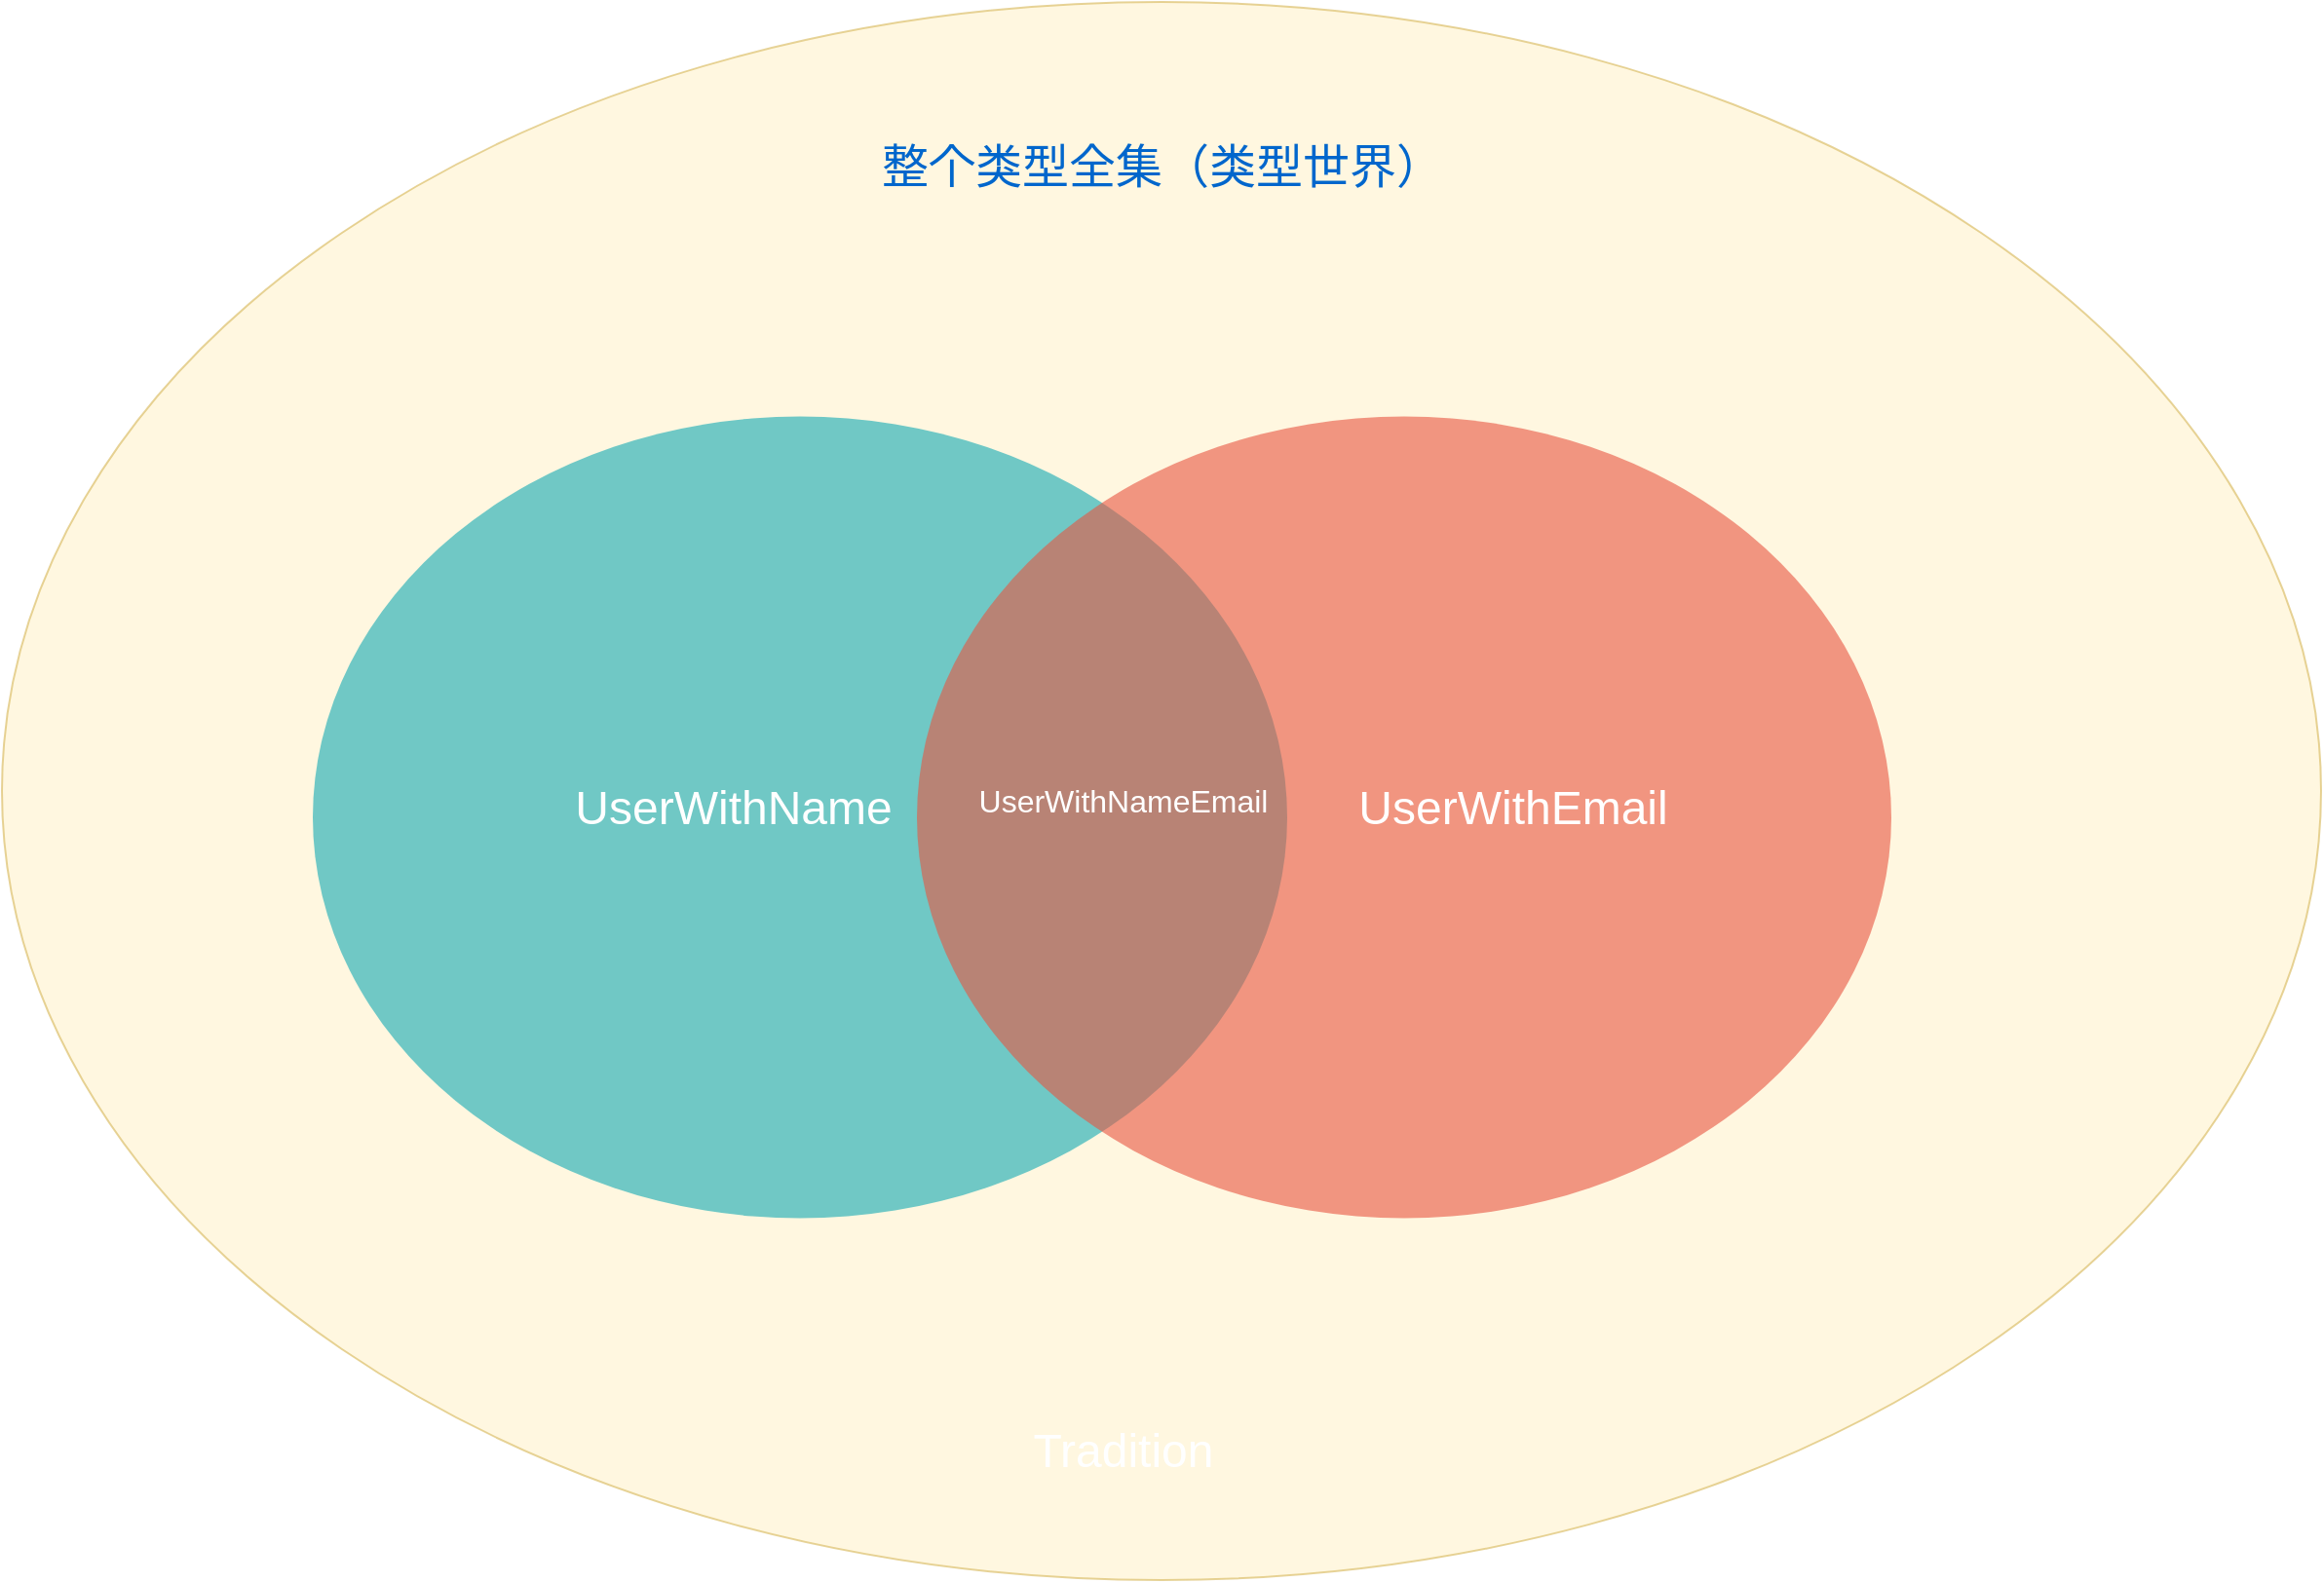 <mxfile version="22.1.3" type="github">
  <diagram id="3228e29e-7158-1315-38df-8450db1d8a1d" name="Page-1">
    <mxGraphModel dx="1735" dy="920" grid="1" gridSize="10" guides="1" tooltips="1" connect="1" arrows="1" fold="1" page="1" pageScale="1" pageWidth="1169" pageHeight="827" background="none" math="0" shadow="0">
      <root>
        <mxCell id="0" />
        <mxCell id="1" parent="0" />
        <mxCell id="qWZZk5YbpGqvu9Xzx68U-21540" value="" style="ellipse;fillColor=#fff2cc;opacity=60;strokeColor=#d6b656;html=1;" vertex="1" parent="1">
          <mxGeometry x="340" y="160" width="1190" height="810" as="geometry" />
        </mxCell>
        <mxCell id="21532" value="" style="ellipse;fillColor=#12AAB5;opacity=60;strokeColor=none;html=1;fontColor=#FFFFFF;" parent="1" vertex="1">
          <mxGeometry x="499.5" y="372.75" width="500" height="411.5" as="geometry" />
        </mxCell>
        <mxCell id="21533" value="" style="ellipse;fillColor=#e85642;opacity=60;strokeColor=none;html=1;fontColor=#FFFFFF;" parent="1" vertex="1">
          <mxGeometry x="809.5" y="372.75" width="500" height="411.5" as="geometry" />
        </mxCell>
        <mxCell id="21534" value="UserWithName" style="text;fontSize=24;align=center;verticalAlign=middle;html=1;fontColor=#FFFFFF;" parent="1" vertex="1">
          <mxGeometry x="619.5" y="538.5" width="190" height="70" as="geometry" />
        </mxCell>
        <mxCell id="21535" value="UserWithEmail" style="text;fontSize=24;align=center;verticalAlign=middle;html=1;fontColor=#FFFFFF;" parent="1" vertex="1">
          <mxGeometry x="1019.5" y="538.5" width="190" height="70" as="geometry" />
        </mxCell>
        <mxCell id="21536" value="Tradition" style="text;fontSize=24;align=center;verticalAlign=middle;html=1;fontColor=#FFFFFF;" parent="1" vertex="1">
          <mxGeometry x="819.5" y="868.5" width="190" height="70" as="geometry" />
        </mxCell>
        <mxCell id="21537" value="UserWithNameEmail" style="text;align=center;html=1;fontColor=#FFFFFF;fontSize=16;" parent="1" vertex="1">
          <mxGeometry x="894.5" y="553.5" width="40" height="40" as="geometry" />
        </mxCell>
        <mxCell id="qWZZk5YbpGqvu9Xzx68U-21542" value="整个类型全集（类型世界）" style="text;fontSize=24;align=center;verticalAlign=middle;html=1;fontColor=#0066CC;" vertex="1" parent="1">
          <mxGeometry x="840" y="210" width="190" height="70" as="geometry" />
        </mxCell>
      </root>
    </mxGraphModel>
  </diagram>
</mxfile>

